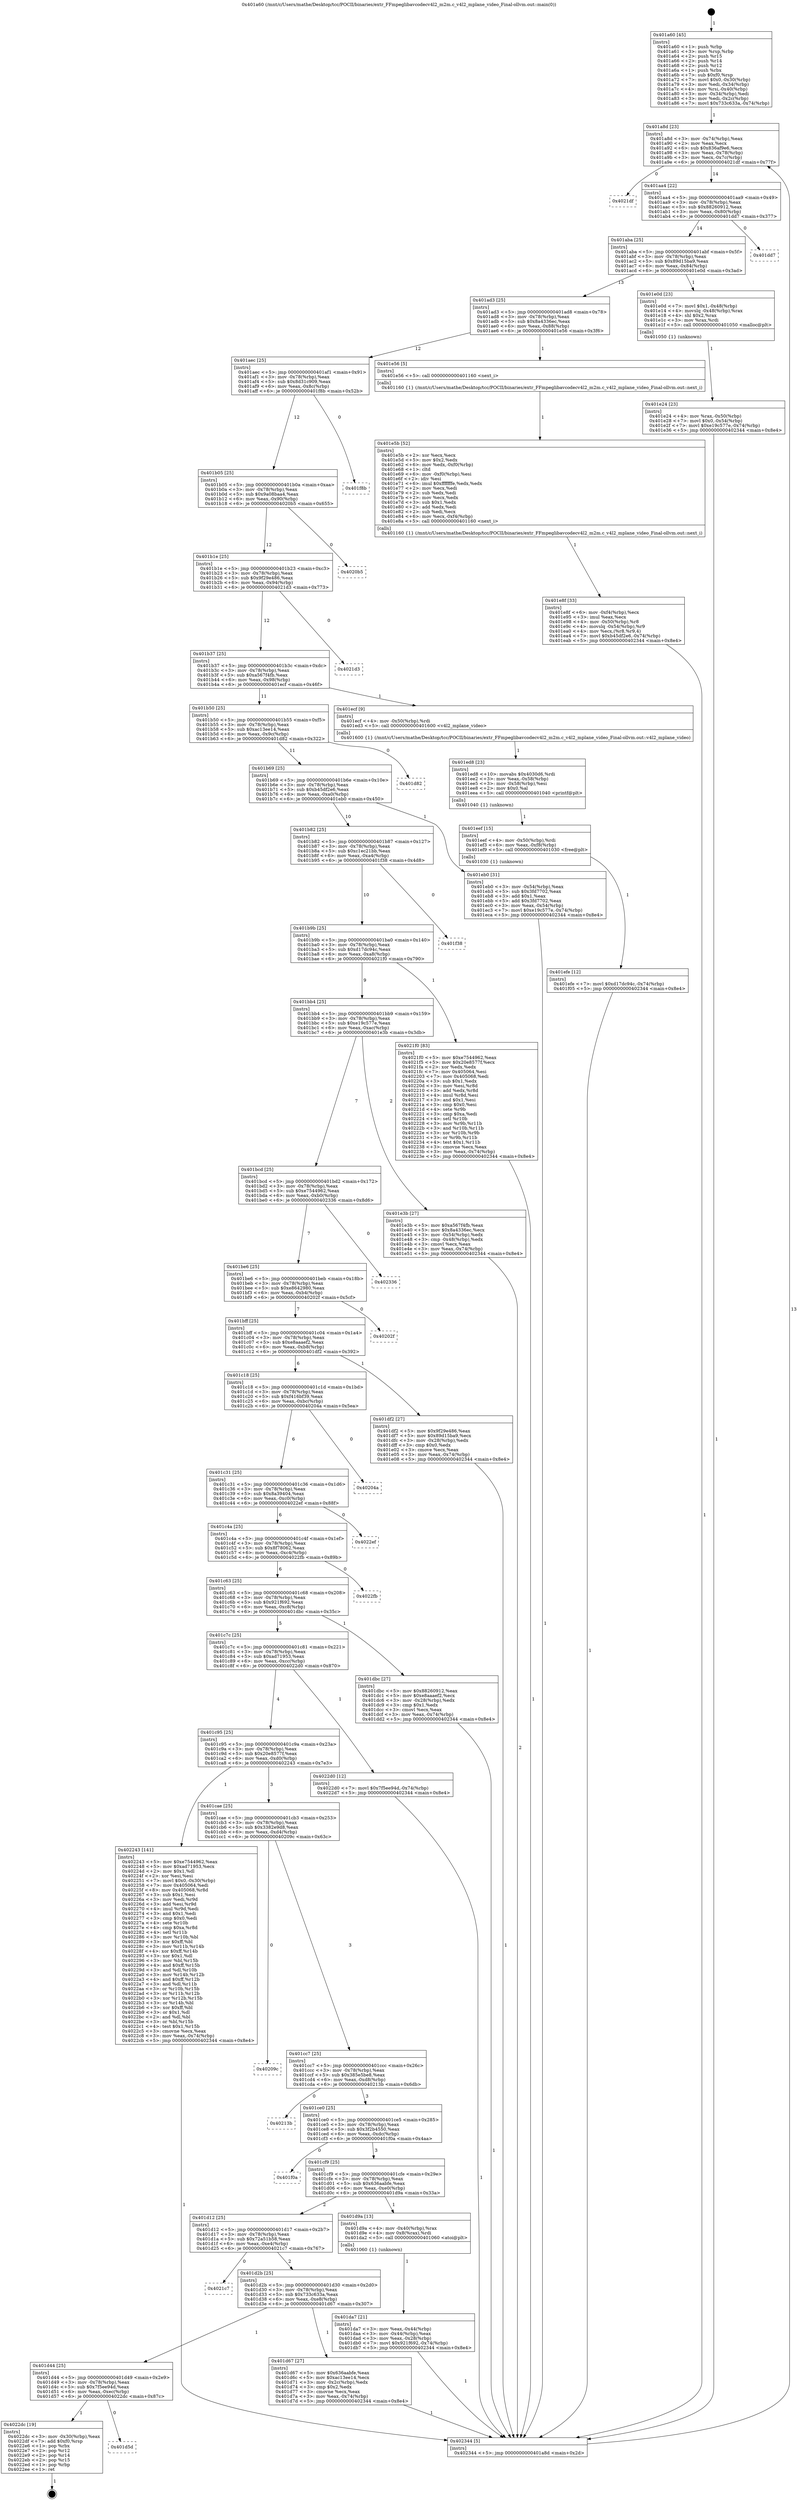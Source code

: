 digraph "0x401a60" {
  label = "0x401a60 (/mnt/c/Users/mathe/Desktop/tcc/POCII/binaries/extr_FFmpeglibavcodecv4l2_m2m.c_v4l2_mplane_video_Final-ollvm.out::main(0))"
  labelloc = "t"
  node[shape=record]

  Entry [label="",width=0.3,height=0.3,shape=circle,fillcolor=black,style=filled]
  "0x401a8d" [label="{
     0x401a8d [23]\l
     | [instrs]\l
     &nbsp;&nbsp;0x401a8d \<+3\>: mov -0x74(%rbp),%eax\l
     &nbsp;&nbsp;0x401a90 \<+2\>: mov %eax,%ecx\l
     &nbsp;&nbsp;0x401a92 \<+6\>: sub $0x836af9e6,%ecx\l
     &nbsp;&nbsp;0x401a98 \<+3\>: mov %eax,-0x78(%rbp)\l
     &nbsp;&nbsp;0x401a9b \<+3\>: mov %ecx,-0x7c(%rbp)\l
     &nbsp;&nbsp;0x401a9e \<+6\>: je 00000000004021df \<main+0x77f\>\l
  }"]
  "0x4021df" [label="{
     0x4021df\l
  }", style=dashed]
  "0x401aa4" [label="{
     0x401aa4 [22]\l
     | [instrs]\l
     &nbsp;&nbsp;0x401aa4 \<+5\>: jmp 0000000000401aa9 \<main+0x49\>\l
     &nbsp;&nbsp;0x401aa9 \<+3\>: mov -0x78(%rbp),%eax\l
     &nbsp;&nbsp;0x401aac \<+5\>: sub $0x88260912,%eax\l
     &nbsp;&nbsp;0x401ab1 \<+3\>: mov %eax,-0x80(%rbp)\l
     &nbsp;&nbsp;0x401ab4 \<+6\>: je 0000000000401dd7 \<main+0x377\>\l
  }"]
  Exit [label="",width=0.3,height=0.3,shape=circle,fillcolor=black,style=filled,peripheries=2]
  "0x401dd7" [label="{
     0x401dd7\l
  }", style=dashed]
  "0x401aba" [label="{
     0x401aba [25]\l
     | [instrs]\l
     &nbsp;&nbsp;0x401aba \<+5\>: jmp 0000000000401abf \<main+0x5f\>\l
     &nbsp;&nbsp;0x401abf \<+3\>: mov -0x78(%rbp),%eax\l
     &nbsp;&nbsp;0x401ac2 \<+5\>: sub $0x89d15ba9,%eax\l
     &nbsp;&nbsp;0x401ac7 \<+6\>: mov %eax,-0x84(%rbp)\l
     &nbsp;&nbsp;0x401acd \<+6\>: je 0000000000401e0d \<main+0x3ad\>\l
  }"]
  "0x401d5d" [label="{
     0x401d5d\l
  }", style=dashed]
  "0x401e0d" [label="{
     0x401e0d [23]\l
     | [instrs]\l
     &nbsp;&nbsp;0x401e0d \<+7\>: movl $0x1,-0x48(%rbp)\l
     &nbsp;&nbsp;0x401e14 \<+4\>: movslq -0x48(%rbp),%rax\l
     &nbsp;&nbsp;0x401e18 \<+4\>: shl $0x2,%rax\l
     &nbsp;&nbsp;0x401e1c \<+3\>: mov %rax,%rdi\l
     &nbsp;&nbsp;0x401e1f \<+5\>: call 0000000000401050 \<malloc@plt\>\l
     | [calls]\l
     &nbsp;&nbsp;0x401050 \{1\} (unknown)\l
  }"]
  "0x401ad3" [label="{
     0x401ad3 [25]\l
     | [instrs]\l
     &nbsp;&nbsp;0x401ad3 \<+5\>: jmp 0000000000401ad8 \<main+0x78\>\l
     &nbsp;&nbsp;0x401ad8 \<+3\>: mov -0x78(%rbp),%eax\l
     &nbsp;&nbsp;0x401adb \<+5\>: sub $0x8a4336ec,%eax\l
     &nbsp;&nbsp;0x401ae0 \<+6\>: mov %eax,-0x88(%rbp)\l
     &nbsp;&nbsp;0x401ae6 \<+6\>: je 0000000000401e56 \<main+0x3f6\>\l
  }"]
  "0x4022dc" [label="{
     0x4022dc [19]\l
     | [instrs]\l
     &nbsp;&nbsp;0x4022dc \<+3\>: mov -0x30(%rbp),%eax\l
     &nbsp;&nbsp;0x4022df \<+7\>: add $0xf0,%rsp\l
     &nbsp;&nbsp;0x4022e6 \<+1\>: pop %rbx\l
     &nbsp;&nbsp;0x4022e7 \<+2\>: pop %r12\l
     &nbsp;&nbsp;0x4022e9 \<+2\>: pop %r14\l
     &nbsp;&nbsp;0x4022eb \<+2\>: pop %r15\l
     &nbsp;&nbsp;0x4022ed \<+1\>: pop %rbp\l
     &nbsp;&nbsp;0x4022ee \<+1\>: ret\l
  }"]
  "0x401e56" [label="{
     0x401e56 [5]\l
     | [instrs]\l
     &nbsp;&nbsp;0x401e56 \<+5\>: call 0000000000401160 \<next_i\>\l
     | [calls]\l
     &nbsp;&nbsp;0x401160 \{1\} (/mnt/c/Users/mathe/Desktop/tcc/POCII/binaries/extr_FFmpeglibavcodecv4l2_m2m.c_v4l2_mplane_video_Final-ollvm.out::next_i)\l
  }"]
  "0x401aec" [label="{
     0x401aec [25]\l
     | [instrs]\l
     &nbsp;&nbsp;0x401aec \<+5\>: jmp 0000000000401af1 \<main+0x91\>\l
     &nbsp;&nbsp;0x401af1 \<+3\>: mov -0x78(%rbp),%eax\l
     &nbsp;&nbsp;0x401af4 \<+5\>: sub $0x8d31c909,%eax\l
     &nbsp;&nbsp;0x401af9 \<+6\>: mov %eax,-0x8c(%rbp)\l
     &nbsp;&nbsp;0x401aff \<+6\>: je 0000000000401f8b \<main+0x52b\>\l
  }"]
  "0x401efe" [label="{
     0x401efe [12]\l
     | [instrs]\l
     &nbsp;&nbsp;0x401efe \<+7\>: movl $0xd17dc94c,-0x74(%rbp)\l
     &nbsp;&nbsp;0x401f05 \<+5\>: jmp 0000000000402344 \<main+0x8e4\>\l
  }"]
  "0x401f8b" [label="{
     0x401f8b\l
  }", style=dashed]
  "0x401b05" [label="{
     0x401b05 [25]\l
     | [instrs]\l
     &nbsp;&nbsp;0x401b05 \<+5\>: jmp 0000000000401b0a \<main+0xaa\>\l
     &nbsp;&nbsp;0x401b0a \<+3\>: mov -0x78(%rbp),%eax\l
     &nbsp;&nbsp;0x401b0d \<+5\>: sub $0x9a08baa4,%eax\l
     &nbsp;&nbsp;0x401b12 \<+6\>: mov %eax,-0x90(%rbp)\l
     &nbsp;&nbsp;0x401b18 \<+6\>: je 00000000004020b5 \<main+0x655\>\l
  }"]
  "0x401eef" [label="{
     0x401eef [15]\l
     | [instrs]\l
     &nbsp;&nbsp;0x401eef \<+4\>: mov -0x50(%rbp),%rdi\l
     &nbsp;&nbsp;0x401ef3 \<+6\>: mov %eax,-0xf8(%rbp)\l
     &nbsp;&nbsp;0x401ef9 \<+5\>: call 0000000000401030 \<free@plt\>\l
     | [calls]\l
     &nbsp;&nbsp;0x401030 \{1\} (unknown)\l
  }"]
  "0x4020b5" [label="{
     0x4020b5\l
  }", style=dashed]
  "0x401b1e" [label="{
     0x401b1e [25]\l
     | [instrs]\l
     &nbsp;&nbsp;0x401b1e \<+5\>: jmp 0000000000401b23 \<main+0xc3\>\l
     &nbsp;&nbsp;0x401b23 \<+3\>: mov -0x78(%rbp),%eax\l
     &nbsp;&nbsp;0x401b26 \<+5\>: sub $0x9f29e486,%eax\l
     &nbsp;&nbsp;0x401b2b \<+6\>: mov %eax,-0x94(%rbp)\l
     &nbsp;&nbsp;0x401b31 \<+6\>: je 00000000004021d3 \<main+0x773\>\l
  }"]
  "0x401ed8" [label="{
     0x401ed8 [23]\l
     | [instrs]\l
     &nbsp;&nbsp;0x401ed8 \<+10\>: movabs $0x4030d6,%rdi\l
     &nbsp;&nbsp;0x401ee2 \<+3\>: mov %eax,-0x58(%rbp)\l
     &nbsp;&nbsp;0x401ee5 \<+3\>: mov -0x58(%rbp),%esi\l
     &nbsp;&nbsp;0x401ee8 \<+2\>: mov $0x0,%al\l
     &nbsp;&nbsp;0x401eea \<+5\>: call 0000000000401040 \<printf@plt\>\l
     | [calls]\l
     &nbsp;&nbsp;0x401040 \{1\} (unknown)\l
  }"]
  "0x4021d3" [label="{
     0x4021d3\l
  }", style=dashed]
  "0x401b37" [label="{
     0x401b37 [25]\l
     | [instrs]\l
     &nbsp;&nbsp;0x401b37 \<+5\>: jmp 0000000000401b3c \<main+0xdc\>\l
     &nbsp;&nbsp;0x401b3c \<+3\>: mov -0x78(%rbp),%eax\l
     &nbsp;&nbsp;0x401b3f \<+5\>: sub $0xa567f4fb,%eax\l
     &nbsp;&nbsp;0x401b44 \<+6\>: mov %eax,-0x98(%rbp)\l
     &nbsp;&nbsp;0x401b4a \<+6\>: je 0000000000401ecf \<main+0x46f\>\l
  }"]
  "0x401e8f" [label="{
     0x401e8f [33]\l
     | [instrs]\l
     &nbsp;&nbsp;0x401e8f \<+6\>: mov -0xf4(%rbp),%ecx\l
     &nbsp;&nbsp;0x401e95 \<+3\>: imul %eax,%ecx\l
     &nbsp;&nbsp;0x401e98 \<+4\>: mov -0x50(%rbp),%r8\l
     &nbsp;&nbsp;0x401e9c \<+4\>: movslq -0x54(%rbp),%r9\l
     &nbsp;&nbsp;0x401ea0 \<+4\>: mov %ecx,(%r8,%r9,4)\l
     &nbsp;&nbsp;0x401ea4 \<+7\>: movl $0xb45df2e6,-0x74(%rbp)\l
     &nbsp;&nbsp;0x401eab \<+5\>: jmp 0000000000402344 \<main+0x8e4\>\l
  }"]
  "0x401ecf" [label="{
     0x401ecf [9]\l
     | [instrs]\l
     &nbsp;&nbsp;0x401ecf \<+4\>: mov -0x50(%rbp),%rdi\l
     &nbsp;&nbsp;0x401ed3 \<+5\>: call 0000000000401600 \<v4l2_mplane_video\>\l
     | [calls]\l
     &nbsp;&nbsp;0x401600 \{1\} (/mnt/c/Users/mathe/Desktop/tcc/POCII/binaries/extr_FFmpeglibavcodecv4l2_m2m.c_v4l2_mplane_video_Final-ollvm.out::v4l2_mplane_video)\l
  }"]
  "0x401b50" [label="{
     0x401b50 [25]\l
     | [instrs]\l
     &nbsp;&nbsp;0x401b50 \<+5\>: jmp 0000000000401b55 \<main+0xf5\>\l
     &nbsp;&nbsp;0x401b55 \<+3\>: mov -0x78(%rbp),%eax\l
     &nbsp;&nbsp;0x401b58 \<+5\>: sub $0xac13ee14,%eax\l
     &nbsp;&nbsp;0x401b5d \<+6\>: mov %eax,-0x9c(%rbp)\l
     &nbsp;&nbsp;0x401b63 \<+6\>: je 0000000000401d82 \<main+0x322\>\l
  }"]
  "0x401e5b" [label="{
     0x401e5b [52]\l
     | [instrs]\l
     &nbsp;&nbsp;0x401e5b \<+2\>: xor %ecx,%ecx\l
     &nbsp;&nbsp;0x401e5d \<+5\>: mov $0x2,%edx\l
     &nbsp;&nbsp;0x401e62 \<+6\>: mov %edx,-0xf0(%rbp)\l
     &nbsp;&nbsp;0x401e68 \<+1\>: cltd\l
     &nbsp;&nbsp;0x401e69 \<+6\>: mov -0xf0(%rbp),%esi\l
     &nbsp;&nbsp;0x401e6f \<+2\>: idiv %esi\l
     &nbsp;&nbsp;0x401e71 \<+6\>: imul $0xfffffffe,%edx,%edx\l
     &nbsp;&nbsp;0x401e77 \<+2\>: mov %ecx,%edi\l
     &nbsp;&nbsp;0x401e79 \<+2\>: sub %edx,%edi\l
     &nbsp;&nbsp;0x401e7b \<+2\>: mov %ecx,%edx\l
     &nbsp;&nbsp;0x401e7d \<+3\>: sub $0x1,%edx\l
     &nbsp;&nbsp;0x401e80 \<+2\>: add %edx,%edi\l
     &nbsp;&nbsp;0x401e82 \<+2\>: sub %edi,%ecx\l
     &nbsp;&nbsp;0x401e84 \<+6\>: mov %ecx,-0xf4(%rbp)\l
     &nbsp;&nbsp;0x401e8a \<+5\>: call 0000000000401160 \<next_i\>\l
     | [calls]\l
     &nbsp;&nbsp;0x401160 \{1\} (/mnt/c/Users/mathe/Desktop/tcc/POCII/binaries/extr_FFmpeglibavcodecv4l2_m2m.c_v4l2_mplane_video_Final-ollvm.out::next_i)\l
  }"]
  "0x401d82" [label="{
     0x401d82\l
  }", style=dashed]
  "0x401b69" [label="{
     0x401b69 [25]\l
     | [instrs]\l
     &nbsp;&nbsp;0x401b69 \<+5\>: jmp 0000000000401b6e \<main+0x10e\>\l
     &nbsp;&nbsp;0x401b6e \<+3\>: mov -0x78(%rbp),%eax\l
     &nbsp;&nbsp;0x401b71 \<+5\>: sub $0xb45df2e6,%eax\l
     &nbsp;&nbsp;0x401b76 \<+6\>: mov %eax,-0xa0(%rbp)\l
     &nbsp;&nbsp;0x401b7c \<+6\>: je 0000000000401eb0 \<main+0x450\>\l
  }"]
  "0x401e24" [label="{
     0x401e24 [23]\l
     | [instrs]\l
     &nbsp;&nbsp;0x401e24 \<+4\>: mov %rax,-0x50(%rbp)\l
     &nbsp;&nbsp;0x401e28 \<+7\>: movl $0x0,-0x54(%rbp)\l
     &nbsp;&nbsp;0x401e2f \<+7\>: movl $0xe19c577e,-0x74(%rbp)\l
     &nbsp;&nbsp;0x401e36 \<+5\>: jmp 0000000000402344 \<main+0x8e4\>\l
  }"]
  "0x401eb0" [label="{
     0x401eb0 [31]\l
     | [instrs]\l
     &nbsp;&nbsp;0x401eb0 \<+3\>: mov -0x54(%rbp),%eax\l
     &nbsp;&nbsp;0x401eb3 \<+5\>: sub $0x3fd7702,%eax\l
     &nbsp;&nbsp;0x401eb8 \<+3\>: add $0x1,%eax\l
     &nbsp;&nbsp;0x401ebb \<+5\>: add $0x3fd7702,%eax\l
     &nbsp;&nbsp;0x401ec0 \<+3\>: mov %eax,-0x54(%rbp)\l
     &nbsp;&nbsp;0x401ec3 \<+7\>: movl $0xe19c577e,-0x74(%rbp)\l
     &nbsp;&nbsp;0x401eca \<+5\>: jmp 0000000000402344 \<main+0x8e4\>\l
  }"]
  "0x401b82" [label="{
     0x401b82 [25]\l
     | [instrs]\l
     &nbsp;&nbsp;0x401b82 \<+5\>: jmp 0000000000401b87 \<main+0x127\>\l
     &nbsp;&nbsp;0x401b87 \<+3\>: mov -0x78(%rbp),%eax\l
     &nbsp;&nbsp;0x401b8a \<+5\>: sub $0xc1ec21bb,%eax\l
     &nbsp;&nbsp;0x401b8f \<+6\>: mov %eax,-0xa4(%rbp)\l
     &nbsp;&nbsp;0x401b95 \<+6\>: je 0000000000401f38 \<main+0x4d8\>\l
  }"]
  "0x401da7" [label="{
     0x401da7 [21]\l
     | [instrs]\l
     &nbsp;&nbsp;0x401da7 \<+3\>: mov %eax,-0x44(%rbp)\l
     &nbsp;&nbsp;0x401daa \<+3\>: mov -0x44(%rbp),%eax\l
     &nbsp;&nbsp;0x401dad \<+3\>: mov %eax,-0x28(%rbp)\l
     &nbsp;&nbsp;0x401db0 \<+7\>: movl $0x921f692,-0x74(%rbp)\l
     &nbsp;&nbsp;0x401db7 \<+5\>: jmp 0000000000402344 \<main+0x8e4\>\l
  }"]
  "0x401f38" [label="{
     0x401f38\l
  }", style=dashed]
  "0x401b9b" [label="{
     0x401b9b [25]\l
     | [instrs]\l
     &nbsp;&nbsp;0x401b9b \<+5\>: jmp 0000000000401ba0 \<main+0x140\>\l
     &nbsp;&nbsp;0x401ba0 \<+3\>: mov -0x78(%rbp),%eax\l
     &nbsp;&nbsp;0x401ba3 \<+5\>: sub $0xd17dc94c,%eax\l
     &nbsp;&nbsp;0x401ba8 \<+6\>: mov %eax,-0xa8(%rbp)\l
     &nbsp;&nbsp;0x401bae \<+6\>: je 00000000004021f0 \<main+0x790\>\l
  }"]
  "0x401a60" [label="{
     0x401a60 [45]\l
     | [instrs]\l
     &nbsp;&nbsp;0x401a60 \<+1\>: push %rbp\l
     &nbsp;&nbsp;0x401a61 \<+3\>: mov %rsp,%rbp\l
     &nbsp;&nbsp;0x401a64 \<+2\>: push %r15\l
     &nbsp;&nbsp;0x401a66 \<+2\>: push %r14\l
     &nbsp;&nbsp;0x401a68 \<+2\>: push %r12\l
     &nbsp;&nbsp;0x401a6a \<+1\>: push %rbx\l
     &nbsp;&nbsp;0x401a6b \<+7\>: sub $0xf0,%rsp\l
     &nbsp;&nbsp;0x401a72 \<+7\>: movl $0x0,-0x30(%rbp)\l
     &nbsp;&nbsp;0x401a79 \<+3\>: mov %edi,-0x34(%rbp)\l
     &nbsp;&nbsp;0x401a7c \<+4\>: mov %rsi,-0x40(%rbp)\l
     &nbsp;&nbsp;0x401a80 \<+3\>: mov -0x34(%rbp),%edi\l
     &nbsp;&nbsp;0x401a83 \<+3\>: mov %edi,-0x2c(%rbp)\l
     &nbsp;&nbsp;0x401a86 \<+7\>: movl $0x733c633a,-0x74(%rbp)\l
  }"]
  "0x4021f0" [label="{
     0x4021f0 [83]\l
     | [instrs]\l
     &nbsp;&nbsp;0x4021f0 \<+5\>: mov $0xe7544962,%eax\l
     &nbsp;&nbsp;0x4021f5 \<+5\>: mov $0x20e8577f,%ecx\l
     &nbsp;&nbsp;0x4021fa \<+2\>: xor %edx,%edx\l
     &nbsp;&nbsp;0x4021fc \<+7\>: mov 0x405064,%esi\l
     &nbsp;&nbsp;0x402203 \<+7\>: mov 0x405068,%edi\l
     &nbsp;&nbsp;0x40220a \<+3\>: sub $0x1,%edx\l
     &nbsp;&nbsp;0x40220d \<+3\>: mov %esi,%r8d\l
     &nbsp;&nbsp;0x402210 \<+3\>: add %edx,%r8d\l
     &nbsp;&nbsp;0x402213 \<+4\>: imul %r8d,%esi\l
     &nbsp;&nbsp;0x402217 \<+3\>: and $0x1,%esi\l
     &nbsp;&nbsp;0x40221a \<+3\>: cmp $0x0,%esi\l
     &nbsp;&nbsp;0x40221d \<+4\>: sete %r9b\l
     &nbsp;&nbsp;0x402221 \<+3\>: cmp $0xa,%edi\l
     &nbsp;&nbsp;0x402224 \<+4\>: setl %r10b\l
     &nbsp;&nbsp;0x402228 \<+3\>: mov %r9b,%r11b\l
     &nbsp;&nbsp;0x40222b \<+3\>: and %r10b,%r11b\l
     &nbsp;&nbsp;0x40222e \<+3\>: xor %r10b,%r9b\l
     &nbsp;&nbsp;0x402231 \<+3\>: or %r9b,%r11b\l
     &nbsp;&nbsp;0x402234 \<+4\>: test $0x1,%r11b\l
     &nbsp;&nbsp;0x402238 \<+3\>: cmovne %ecx,%eax\l
     &nbsp;&nbsp;0x40223b \<+3\>: mov %eax,-0x74(%rbp)\l
     &nbsp;&nbsp;0x40223e \<+5\>: jmp 0000000000402344 \<main+0x8e4\>\l
  }"]
  "0x401bb4" [label="{
     0x401bb4 [25]\l
     | [instrs]\l
     &nbsp;&nbsp;0x401bb4 \<+5\>: jmp 0000000000401bb9 \<main+0x159\>\l
     &nbsp;&nbsp;0x401bb9 \<+3\>: mov -0x78(%rbp),%eax\l
     &nbsp;&nbsp;0x401bbc \<+5\>: sub $0xe19c577e,%eax\l
     &nbsp;&nbsp;0x401bc1 \<+6\>: mov %eax,-0xac(%rbp)\l
     &nbsp;&nbsp;0x401bc7 \<+6\>: je 0000000000401e3b \<main+0x3db\>\l
  }"]
  "0x402344" [label="{
     0x402344 [5]\l
     | [instrs]\l
     &nbsp;&nbsp;0x402344 \<+5\>: jmp 0000000000401a8d \<main+0x2d\>\l
  }"]
  "0x401e3b" [label="{
     0x401e3b [27]\l
     | [instrs]\l
     &nbsp;&nbsp;0x401e3b \<+5\>: mov $0xa567f4fb,%eax\l
     &nbsp;&nbsp;0x401e40 \<+5\>: mov $0x8a4336ec,%ecx\l
     &nbsp;&nbsp;0x401e45 \<+3\>: mov -0x54(%rbp),%edx\l
     &nbsp;&nbsp;0x401e48 \<+3\>: cmp -0x48(%rbp),%edx\l
     &nbsp;&nbsp;0x401e4b \<+3\>: cmovl %ecx,%eax\l
     &nbsp;&nbsp;0x401e4e \<+3\>: mov %eax,-0x74(%rbp)\l
     &nbsp;&nbsp;0x401e51 \<+5\>: jmp 0000000000402344 \<main+0x8e4\>\l
  }"]
  "0x401bcd" [label="{
     0x401bcd [25]\l
     | [instrs]\l
     &nbsp;&nbsp;0x401bcd \<+5\>: jmp 0000000000401bd2 \<main+0x172\>\l
     &nbsp;&nbsp;0x401bd2 \<+3\>: mov -0x78(%rbp),%eax\l
     &nbsp;&nbsp;0x401bd5 \<+5\>: sub $0xe7544962,%eax\l
     &nbsp;&nbsp;0x401bda \<+6\>: mov %eax,-0xb0(%rbp)\l
     &nbsp;&nbsp;0x401be0 \<+6\>: je 0000000000402336 \<main+0x8d6\>\l
  }"]
  "0x401d44" [label="{
     0x401d44 [25]\l
     | [instrs]\l
     &nbsp;&nbsp;0x401d44 \<+5\>: jmp 0000000000401d49 \<main+0x2e9\>\l
     &nbsp;&nbsp;0x401d49 \<+3\>: mov -0x78(%rbp),%eax\l
     &nbsp;&nbsp;0x401d4c \<+5\>: sub $0x7f5ee94d,%eax\l
     &nbsp;&nbsp;0x401d51 \<+6\>: mov %eax,-0xec(%rbp)\l
     &nbsp;&nbsp;0x401d57 \<+6\>: je 00000000004022dc \<main+0x87c\>\l
  }"]
  "0x402336" [label="{
     0x402336\l
  }", style=dashed]
  "0x401be6" [label="{
     0x401be6 [25]\l
     | [instrs]\l
     &nbsp;&nbsp;0x401be6 \<+5\>: jmp 0000000000401beb \<main+0x18b\>\l
     &nbsp;&nbsp;0x401beb \<+3\>: mov -0x78(%rbp),%eax\l
     &nbsp;&nbsp;0x401bee \<+5\>: sub $0xe8642980,%eax\l
     &nbsp;&nbsp;0x401bf3 \<+6\>: mov %eax,-0xb4(%rbp)\l
     &nbsp;&nbsp;0x401bf9 \<+6\>: je 000000000040202f \<main+0x5cf\>\l
  }"]
  "0x401d67" [label="{
     0x401d67 [27]\l
     | [instrs]\l
     &nbsp;&nbsp;0x401d67 \<+5\>: mov $0x636aabfe,%eax\l
     &nbsp;&nbsp;0x401d6c \<+5\>: mov $0xac13ee14,%ecx\l
     &nbsp;&nbsp;0x401d71 \<+3\>: mov -0x2c(%rbp),%edx\l
     &nbsp;&nbsp;0x401d74 \<+3\>: cmp $0x2,%edx\l
     &nbsp;&nbsp;0x401d77 \<+3\>: cmovne %ecx,%eax\l
     &nbsp;&nbsp;0x401d7a \<+3\>: mov %eax,-0x74(%rbp)\l
     &nbsp;&nbsp;0x401d7d \<+5\>: jmp 0000000000402344 \<main+0x8e4\>\l
  }"]
  "0x40202f" [label="{
     0x40202f\l
  }", style=dashed]
  "0x401bff" [label="{
     0x401bff [25]\l
     | [instrs]\l
     &nbsp;&nbsp;0x401bff \<+5\>: jmp 0000000000401c04 \<main+0x1a4\>\l
     &nbsp;&nbsp;0x401c04 \<+3\>: mov -0x78(%rbp),%eax\l
     &nbsp;&nbsp;0x401c07 \<+5\>: sub $0xe8aaaef2,%eax\l
     &nbsp;&nbsp;0x401c0c \<+6\>: mov %eax,-0xb8(%rbp)\l
     &nbsp;&nbsp;0x401c12 \<+6\>: je 0000000000401df2 \<main+0x392\>\l
  }"]
  "0x401d2b" [label="{
     0x401d2b [25]\l
     | [instrs]\l
     &nbsp;&nbsp;0x401d2b \<+5\>: jmp 0000000000401d30 \<main+0x2d0\>\l
     &nbsp;&nbsp;0x401d30 \<+3\>: mov -0x78(%rbp),%eax\l
     &nbsp;&nbsp;0x401d33 \<+5\>: sub $0x733c633a,%eax\l
     &nbsp;&nbsp;0x401d38 \<+6\>: mov %eax,-0xe8(%rbp)\l
     &nbsp;&nbsp;0x401d3e \<+6\>: je 0000000000401d67 \<main+0x307\>\l
  }"]
  "0x401df2" [label="{
     0x401df2 [27]\l
     | [instrs]\l
     &nbsp;&nbsp;0x401df2 \<+5\>: mov $0x9f29e486,%eax\l
     &nbsp;&nbsp;0x401df7 \<+5\>: mov $0x89d15ba9,%ecx\l
     &nbsp;&nbsp;0x401dfc \<+3\>: mov -0x28(%rbp),%edx\l
     &nbsp;&nbsp;0x401dff \<+3\>: cmp $0x0,%edx\l
     &nbsp;&nbsp;0x401e02 \<+3\>: cmove %ecx,%eax\l
     &nbsp;&nbsp;0x401e05 \<+3\>: mov %eax,-0x74(%rbp)\l
     &nbsp;&nbsp;0x401e08 \<+5\>: jmp 0000000000402344 \<main+0x8e4\>\l
  }"]
  "0x401c18" [label="{
     0x401c18 [25]\l
     | [instrs]\l
     &nbsp;&nbsp;0x401c18 \<+5\>: jmp 0000000000401c1d \<main+0x1bd\>\l
     &nbsp;&nbsp;0x401c1d \<+3\>: mov -0x78(%rbp),%eax\l
     &nbsp;&nbsp;0x401c20 \<+5\>: sub $0xf416bf39,%eax\l
     &nbsp;&nbsp;0x401c25 \<+6\>: mov %eax,-0xbc(%rbp)\l
     &nbsp;&nbsp;0x401c2b \<+6\>: je 000000000040204a \<main+0x5ea\>\l
  }"]
  "0x4021c7" [label="{
     0x4021c7\l
  }", style=dashed]
  "0x40204a" [label="{
     0x40204a\l
  }", style=dashed]
  "0x401c31" [label="{
     0x401c31 [25]\l
     | [instrs]\l
     &nbsp;&nbsp;0x401c31 \<+5\>: jmp 0000000000401c36 \<main+0x1d6\>\l
     &nbsp;&nbsp;0x401c36 \<+3\>: mov -0x78(%rbp),%eax\l
     &nbsp;&nbsp;0x401c39 \<+5\>: sub $0x8a39404,%eax\l
     &nbsp;&nbsp;0x401c3e \<+6\>: mov %eax,-0xc0(%rbp)\l
     &nbsp;&nbsp;0x401c44 \<+6\>: je 00000000004022ef \<main+0x88f\>\l
  }"]
  "0x401d12" [label="{
     0x401d12 [25]\l
     | [instrs]\l
     &nbsp;&nbsp;0x401d12 \<+5\>: jmp 0000000000401d17 \<main+0x2b7\>\l
     &nbsp;&nbsp;0x401d17 \<+3\>: mov -0x78(%rbp),%eax\l
     &nbsp;&nbsp;0x401d1a \<+5\>: sub $0x72a51b58,%eax\l
     &nbsp;&nbsp;0x401d1f \<+6\>: mov %eax,-0xe4(%rbp)\l
     &nbsp;&nbsp;0x401d25 \<+6\>: je 00000000004021c7 \<main+0x767\>\l
  }"]
  "0x4022ef" [label="{
     0x4022ef\l
  }", style=dashed]
  "0x401c4a" [label="{
     0x401c4a [25]\l
     | [instrs]\l
     &nbsp;&nbsp;0x401c4a \<+5\>: jmp 0000000000401c4f \<main+0x1ef\>\l
     &nbsp;&nbsp;0x401c4f \<+3\>: mov -0x78(%rbp),%eax\l
     &nbsp;&nbsp;0x401c52 \<+5\>: sub $0x8f78062,%eax\l
     &nbsp;&nbsp;0x401c57 \<+6\>: mov %eax,-0xc4(%rbp)\l
     &nbsp;&nbsp;0x401c5d \<+6\>: je 00000000004022fb \<main+0x89b\>\l
  }"]
  "0x401d9a" [label="{
     0x401d9a [13]\l
     | [instrs]\l
     &nbsp;&nbsp;0x401d9a \<+4\>: mov -0x40(%rbp),%rax\l
     &nbsp;&nbsp;0x401d9e \<+4\>: mov 0x8(%rax),%rdi\l
     &nbsp;&nbsp;0x401da2 \<+5\>: call 0000000000401060 \<atoi@plt\>\l
     | [calls]\l
     &nbsp;&nbsp;0x401060 \{1\} (unknown)\l
  }"]
  "0x4022fb" [label="{
     0x4022fb\l
  }", style=dashed]
  "0x401c63" [label="{
     0x401c63 [25]\l
     | [instrs]\l
     &nbsp;&nbsp;0x401c63 \<+5\>: jmp 0000000000401c68 \<main+0x208\>\l
     &nbsp;&nbsp;0x401c68 \<+3\>: mov -0x78(%rbp),%eax\l
     &nbsp;&nbsp;0x401c6b \<+5\>: sub $0x921f692,%eax\l
     &nbsp;&nbsp;0x401c70 \<+6\>: mov %eax,-0xc8(%rbp)\l
     &nbsp;&nbsp;0x401c76 \<+6\>: je 0000000000401dbc \<main+0x35c\>\l
  }"]
  "0x401cf9" [label="{
     0x401cf9 [25]\l
     | [instrs]\l
     &nbsp;&nbsp;0x401cf9 \<+5\>: jmp 0000000000401cfe \<main+0x29e\>\l
     &nbsp;&nbsp;0x401cfe \<+3\>: mov -0x78(%rbp),%eax\l
     &nbsp;&nbsp;0x401d01 \<+5\>: sub $0x636aabfe,%eax\l
     &nbsp;&nbsp;0x401d06 \<+6\>: mov %eax,-0xe0(%rbp)\l
     &nbsp;&nbsp;0x401d0c \<+6\>: je 0000000000401d9a \<main+0x33a\>\l
  }"]
  "0x401dbc" [label="{
     0x401dbc [27]\l
     | [instrs]\l
     &nbsp;&nbsp;0x401dbc \<+5\>: mov $0x88260912,%eax\l
     &nbsp;&nbsp;0x401dc1 \<+5\>: mov $0xe8aaaef2,%ecx\l
     &nbsp;&nbsp;0x401dc6 \<+3\>: mov -0x28(%rbp),%edx\l
     &nbsp;&nbsp;0x401dc9 \<+3\>: cmp $0x1,%edx\l
     &nbsp;&nbsp;0x401dcc \<+3\>: cmovl %ecx,%eax\l
     &nbsp;&nbsp;0x401dcf \<+3\>: mov %eax,-0x74(%rbp)\l
     &nbsp;&nbsp;0x401dd2 \<+5\>: jmp 0000000000402344 \<main+0x8e4\>\l
  }"]
  "0x401c7c" [label="{
     0x401c7c [25]\l
     | [instrs]\l
     &nbsp;&nbsp;0x401c7c \<+5\>: jmp 0000000000401c81 \<main+0x221\>\l
     &nbsp;&nbsp;0x401c81 \<+3\>: mov -0x78(%rbp),%eax\l
     &nbsp;&nbsp;0x401c84 \<+5\>: sub $0xad71953,%eax\l
     &nbsp;&nbsp;0x401c89 \<+6\>: mov %eax,-0xcc(%rbp)\l
     &nbsp;&nbsp;0x401c8f \<+6\>: je 00000000004022d0 \<main+0x870\>\l
  }"]
  "0x401f0a" [label="{
     0x401f0a\l
  }", style=dashed]
  "0x4022d0" [label="{
     0x4022d0 [12]\l
     | [instrs]\l
     &nbsp;&nbsp;0x4022d0 \<+7\>: movl $0x7f5ee94d,-0x74(%rbp)\l
     &nbsp;&nbsp;0x4022d7 \<+5\>: jmp 0000000000402344 \<main+0x8e4\>\l
  }"]
  "0x401c95" [label="{
     0x401c95 [25]\l
     | [instrs]\l
     &nbsp;&nbsp;0x401c95 \<+5\>: jmp 0000000000401c9a \<main+0x23a\>\l
     &nbsp;&nbsp;0x401c9a \<+3\>: mov -0x78(%rbp),%eax\l
     &nbsp;&nbsp;0x401c9d \<+5\>: sub $0x20e8577f,%eax\l
     &nbsp;&nbsp;0x401ca2 \<+6\>: mov %eax,-0xd0(%rbp)\l
     &nbsp;&nbsp;0x401ca8 \<+6\>: je 0000000000402243 \<main+0x7e3\>\l
  }"]
  "0x401ce0" [label="{
     0x401ce0 [25]\l
     | [instrs]\l
     &nbsp;&nbsp;0x401ce0 \<+5\>: jmp 0000000000401ce5 \<main+0x285\>\l
     &nbsp;&nbsp;0x401ce5 \<+3\>: mov -0x78(%rbp),%eax\l
     &nbsp;&nbsp;0x401ce8 \<+5\>: sub $0x3f2b4550,%eax\l
     &nbsp;&nbsp;0x401ced \<+6\>: mov %eax,-0xdc(%rbp)\l
     &nbsp;&nbsp;0x401cf3 \<+6\>: je 0000000000401f0a \<main+0x4aa\>\l
  }"]
  "0x402243" [label="{
     0x402243 [141]\l
     | [instrs]\l
     &nbsp;&nbsp;0x402243 \<+5\>: mov $0xe7544962,%eax\l
     &nbsp;&nbsp;0x402248 \<+5\>: mov $0xad71953,%ecx\l
     &nbsp;&nbsp;0x40224d \<+2\>: mov $0x1,%dl\l
     &nbsp;&nbsp;0x40224f \<+2\>: xor %esi,%esi\l
     &nbsp;&nbsp;0x402251 \<+7\>: movl $0x0,-0x30(%rbp)\l
     &nbsp;&nbsp;0x402258 \<+7\>: mov 0x405064,%edi\l
     &nbsp;&nbsp;0x40225f \<+8\>: mov 0x405068,%r8d\l
     &nbsp;&nbsp;0x402267 \<+3\>: sub $0x1,%esi\l
     &nbsp;&nbsp;0x40226a \<+3\>: mov %edi,%r9d\l
     &nbsp;&nbsp;0x40226d \<+3\>: add %esi,%r9d\l
     &nbsp;&nbsp;0x402270 \<+4\>: imul %r9d,%edi\l
     &nbsp;&nbsp;0x402274 \<+3\>: and $0x1,%edi\l
     &nbsp;&nbsp;0x402277 \<+3\>: cmp $0x0,%edi\l
     &nbsp;&nbsp;0x40227a \<+4\>: sete %r10b\l
     &nbsp;&nbsp;0x40227e \<+4\>: cmp $0xa,%r8d\l
     &nbsp;&nbsp;0x402282 \<+4\>: setl %r11b\l
     &nbsp;&nbsp;0x402286 \<+3\>: mov %r10b,%bl\l
     &nbsp;&nbsp;0x402289 \<+3\>: xor $0xff,%bl\l
     &nbsp;&nbsp;0x40228c \<+3\>: mov %r11b,%r14b\l
     &nbsp;&nbsp;0x40228f \<+4\>: xor $0xff,%r14b\l
     &nbsp;&nbsp;0x402293 \<+3\>: xor $0x1,%dl\l
     &nbsp;&nbsp;0x402296 \<+3\>: mov %bl,%r15b\l
     &nbsp;&nbsp;0x402299 \<+4\>: and $0xff,%r15b\l
     &nbsp;&nbsp;0x40229d \<+3\>: and %dl,%r10b\l
     &nbsp;&nbsp;0x4022a0 \<+3\>: mov %r14b,%r12b\l
     &nbsp;&nbsp;0x4022a3 \<+4\>: and $0xff,%r12b\l
     &nbsp;&nbsp;0x4022a7 \<+3\>: and %dl,%r11b\l
     &nbsp;&nbsp;0x4022aa \<+3\>: or %r10b,%r15b\l
     &nbsp;&nbsp;0x4022ad \<+3\>: or %r11b,%r12b\l
     &nbsp;&nbsp;0x4022b0 \<+3\>: xor %r12b,%r15b\l
     &nbsp;&nbsp;0x4022b3 \<+3\>: or %r14b,%bl\l
     &nbsp;&nbsp;0x4022b6 \<+3\>: xor $0xff,%bl\l
     &nbsp;&nbsp;0x4022b9 \<+3\>: or $0x1,%dl\l
     &nbsp;&nbsp;0x4022bc \<+2\>: and %dl,%bl\l
     &nbsp;&nbsp;0x4022be \<+3\>: or %bl,%r15b\l
     &nbsp;&nbsp;0x4022c1 \<+4\>: test $0x1,%r15b\l
     &nbsp;&nbsp;0x4022c5 \<+3\>: cmovne %ecx,%eax\l
     &nbsp;&nbsp;0x4022c8 \<+3\>: mov %eax,-0x74(%rbp)\l
     &nbsp;&nbsp;0x4022cb \<+5\>: jmp 0000000000402344 \<main+0x8e4\>\l
  }"]
  "0x401cae" [label="{
     0x401cae [25]\l
     | [instrs]\l
     &nbsp;&nbsp;0x401cae \<+5\>: jmp 0000000000401cb3 \<main+0x253\>\l
     &nbsp;&nbsp;0x401cb3 \<+3\>: mov -0x78(%rbp),%eax\l
     &nbsp;&nbsp;0x401cb6 \<+5\>: sub $0x3382e9d8,%eax\l
     &nbsp;&nbsp;0x401cbb \<+6\>: mov %eax,-0xd4(%rbp)\l
     &nbsp;&nbsp;0x401cc1 \<+6\>: je 000000000040209c \<main+0x63c\>\l
  }"]
  "0x40213b" [label="{
     0x40213b\l
  }", style=dashed]
  "0x40209c" [label="{
     0x40209c\l
  }", style=dashed]
  "0x401cc7" [label="{
     0x401cc7 [25]\l
     | [instrs]\l
     &nbsp;&nbsp;0x401cc7 \<+5\>: jmp 0000000000401ccc \<main+0x26c\>\l
     &nbsp;&nbsp;0x401ccc \<+3\>: mov -0x78(%rbp),%eax\l
     &nbsp;&nbsp;0x401ccf \<+5\>: sub $0x385e5be8,%eax\l
     &nbsp;&nbsp;0x401cd4 \<+6\>: mov %eax,-0xd8(%rbp)\l
     &nbsp;&nbsp;0x401cda \<+6\>: je 000000000040213b \<main+0x6db\>\l
  }"]
  Entry -> "0x401a60" [label=" 1"]
  "0x401a8d" -> "0x4021df" [label=" 0"]
  "0x401a8d" -> "0x401aa4" [label=" 14"]
  "0x4022dc" -> Exit [label=" 1"]
  "0x401aa4" -> "0x401dd7" [label=" 0"]
  "0x401aa4" -> "0x401aba" [label=" 14"]
  "0x401d44" -> "0x401d5d" [label=" 0"]
  "0x401aba" -> "0x401e0d" [label=" 1"]
  "0x401aba" -> "0x401ad3" [label=" 13"]
  "0x401d44" -> "0x4022dc" [label=" 1"]
  "0x401ad3" -> "0x401e56" [label=" 1"]
  "0x401ad3" -> "0x401aec" [label=" 12"]
  "0x4022d0" -> "0x402344" [label=" 1"]
  "0x401aec" -> "0x401f8b" [label=" 0"]
  "0x401aec" -> "0x401b05" [label=" 12"]
  "0x402243" -> "0x402344" [label=" 1"]
  "0x401b05" -> "0x4020b5" [label=" 0"]
  "0x401b05" -> "0x401b1e" [label=" 12"]
  "0x4021f0" -> "0x402344" [label=" 1"]
  "0x401b1e" -> "0x4021d3" [label=" 0"]
  "0x401b1e" -> "0x401b37" [label=" 12"]
  "0x401efe" -> "0x402344" [label=" 1"]
  "0x401b37" -> "0x401ecf" [label=" 1"]
  "0x401b37" -> "0x401b50" [label=" 11"]
  "0x401eef" -> "0x401efe" [label=" 1"]
  "0x401b50" -> "0x401d82" [label=" 0"]
  "0x401b50" -> "0x401b69" [label=" 11"]
  "0x401ed8" -> "0x401eef" [label=" 1"]
  "0x401b69" -> "0x401eb0" [label=" 1"]
  "0x401b69" -> "0x401b82" [label=" 10"]
  "0x401ecf" -> "0x401ed8" [label=" 1"]
  "0x401b82" -> "0x401f38" [label=" 0"]
  "0x401b82" -> "0x401b9b" [label=" 10"]
  "0x401eb0" -> "0x402344" [label=" 1"]
  "0x401b9b" -> "0x4021f0" [label=" 1"]
  "0x401b9b" -> "0x401bb4" [label=" 9"]
  "0x401e8f" -> "0x402344" [label=" 1"]
  "0x401bb4" -> "0x401e3b" [label=" 2"]
  "0x401bb4" -> "0x401bcd" [label=" 7"]
  "0x401e5b" -> "0x401e8f" [label=" 1"]
  "0x401bcd" -> "0x402336" [label=" 0"]
  "0x401bcd" -> "0x401be6" [label=" 7"]
  "0x401e56" -> "0x401e5b" [label=" 1"]
  "0x401be6" -> "0x40202f" [label=" 0"]
  "0x401be6" -> "0x401bff" [label=" 7"]
  "0x401e3b" -> "0x402344" [label=" 2"]
  "0x401bff" -> "0x401df2" [label=" 1"]
  "0x401bff" -> "0x401c18" [label=" 6"]
  "0x401e0d" -> "0x401e24" [label=" 1"]
  "0x401c18" -> "0x40204a" [label=" 0"]
  "0x401c18" -> "0x401c31" [label=" 6"]
  "0x401df2" -> "0x402344" [label=" 1"]
  "0x401c31" -> "0x4022ef" [label=" 0"]
  "0x401c31" -> "0x401c4a" [label=" 6"]
  "0x401da7" -> "0x402344" [label=" 1"]
  "0x401c4a" -> "0x4022fb" [label=" 0"]
  "0x401c4a" -> "0x401c63" [label=" 6"]
  "0x401d9a" -> "0x401da7" [label=" 1"]
  "0x401c63" -> "0x401dbc" [label=" 1"]
  "0x401c63" -> "0x401c7c" [label=" 5"]
  "0x401a60" -> "0x401a8d" [label=" 1"]
  "0x401c7c" -> "0x4022d0" [label=" 1"]
  "0x401c7c" -> "0x401c95" [label=" 4"]
  "0x401d67" -> "0x402344" [label=" 1"]
  "0x401c95" -> "0x402243" [label=" 1"]
  "0x401c95" -> "0x401cae" [label=" 3"]
  "0x401d2b" -> "0x401d67" [label=" 1"]
  "0x401cae" -> "0x40209c" [label=" 0"]
  "0x401cae" -> "0x401cc7" [label=" 3"]
  "0x401e24" -> "0x402344" [label=" 1"]
  "0x401cc7" -> "0x40213b" [label=" 0"]
  "0x401cc7" -> "0x401ce0" [label=" 3"]
  "0x401d2b" -> "0x401d44" [label=" 1"]
  "0x401ce0" -> "0x401f0a" [label=" 0"]
  "0x401ce0" -> "0x401cf9" [label=" 3"]
  "0x402344" -> "0x401a8d" [label=" 13"]
  "0x401cf9" -> "0x401d9a" [label=" 1"]
  "0x401cf9" -> "0x401d12" [label=" 2"]
  "0x401dbc" -> "0x402344" [label=" 1"]
  "0x401d12" -> "0x4021c7" [label=" 0"]
  "0x401d12" -> "0x401d2b" [label=" 2"]
}
